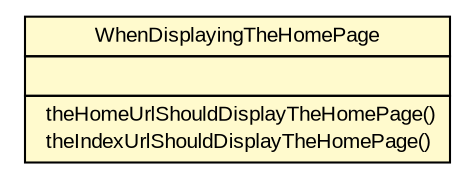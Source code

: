 #!/usr/local/bin/dot
#
# Class diagram 
# Generated by UmlGraph version 4.6 (http://www.spinellis.gr/sw/umlgraph)
#

digraph G {
	edge [fontname="arial",fontsize=10,labelfontname="arial",labelfontsize=10];
	node [fontname="arial",fontsize=10,shape=plaintext];
	// com.wakaleo.gameoflife.webtests.controllers.WhenDisplayingTheHomePage
	c12 [label=<<table border="0" cellborder="1" cellspacing="0" cellpadding="2" port="p" bgcolor="lemonChiffon" href="./WhenDisplayingTheHomePage.html">
		<tr><td><table border="0" cellspacing="0" cellpadding="1">
			<tr><td> WhenDisplayingTheHomePage </td></tr>
		</table></td></tr>
		<tr><td><table border="0" cellspacing="0" cellpadding="1">
			<tr><td align="left">  </td></tr>
		</table></td></tr>
		<tr><td><table border="0" cellspacing="0" cellpadding="1">
			<tr><td align="left">  theHomeUrlShouldDisplayTheHomePage() </td></tr>
			<tr><td align="left">  theIndexUrlShouldDisplayTheHomePage() </td></tr>
		</table></td></tr>
		</table>>, fontname="arial", fontcolor="black", fontsize=10.0];
}

